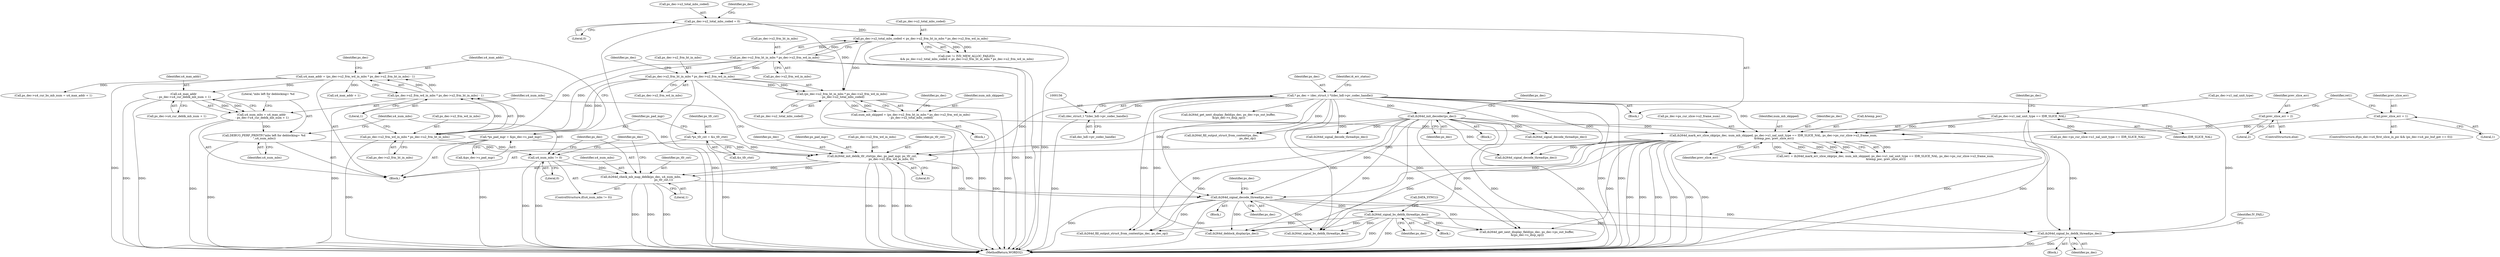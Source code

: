 digraph "0_Android_7554755536019e439433c515eeb44e701fb3bfb2@API" {
"1001789" [label="(Call,ih264d_signal_bs_deblk_thread(ps_dec))"];
"1000896" [label="(Call,ih264d_init_decoder(ps_dec))"];
"1000153" [label="(Call,* ps_dec = (dec_struct_t *)(dec_hdl->pv_codec_handle))"];
"1000155" [label="(Call,(dec_struct_t *)(dec_hdl->pv_codec_handle))"];
"1001514" [label="(Call,ih264d_mark_err_slice_skip(ps_dec, num_mb_skipped, ps_dec->u1_nal_unit_type == IDR_SLICE_NAL, ps_dec->ps_cur_slice->u2_frame_num,\n &temp_poc, prev_slice_err))"];
"1001482" [label="(Call,num_mb_skipped = (ps_dec->u2_frm_ht_in_mbs * ps_dec->u2_frm_wd_in_mbs)\n - ps_dec->u2_total_mbs_coded)"];
"1001484" [label="(Call,(ps_dec->u2_frm_ht_in_mbs * ps_dec->u2_frm_wd_in_mbs)\n - ps_dec->u2_total_mbs_coded)"];
"1001485" [label="(Call,ps_dec->u2_frm_ht_in_mbs * ps_dec->u2_frm_wd_in_mbs)"];
"1001470" [label="(Call,ps_dec->u2_frm_ht_in_mbs * ps_dec->u2_frm_wd_in_mbs)"];
"1001466" [label="(Call,ps_dec->u2_total_mbs_coded < ps_dec->u2_frm_ht_in_mbs * ps_dec->u2_frm_wd_in_mbs)"];
"1000908" [label="(Call,ps_dec->u2_total_mbs_coded = 0)"];
"1001517" [label="(Call,ps_dec->u1_nal_unit_type == IDR_SLICE_NAL)"];
"1001505" [label="(Call,prev_slice_err = 1)"];
"1001509" [label="(Call,prev_slice_err = 2)"];
"1001681" [label="(Call,ih264d_signal_decode_thread(ps_dec))"];
"1001671" [label="(Call,ih264d_check_mb_map_deblk(ps_dec, u4_num_mbs,\n                                                   ps_tfr_cxt,1))"];
"1001647" [label="(Call,ih264d_init_deblk_tfr_ctxt(ps_dec, ps_pad_mgr, ps_tfr_cxt,\n                                           ps_dec->u2_frm_wd_in_mbs, 0))"];
"1001623" [label="(Call,*ps_pad_mgr = &ps_dec->s_pad_mgr)"];
"1001618" [label="(Call,*ps_tfr_cxt = &s_tfr_ctxt)"];
"1001632" [label="(Call,ps_dec->u2_frm_wd_in_mbs * ps_dec->u2_frm_ht_in_mbs)"];
"1001668" [label="(Call,u4_num_mbs != 0)"];
"1001664" [label="(Call,DEBUG_PERF_PRINTF(\"mbs left for deblocking= %d \n\",u4_num_mbs))"];
"1001655" [label="(Call,u4_num_mbs = u4_max_addr\n - ps_dec->u4_cur_deblk_mb_num + 1)"];
"1001657" [label="(Call,u4_max_addr\n - ps_dec->u4_cur_deblk_mb_num + 1)"];
"1001629" [label="(Call,u4_max_addr = (ps_dec->u2_frm_wd_in_mbs * ps_dec->u2_frm_ht_in_mbs) - 1)"];
"1001631" [label="(Call,(ps_dec->u2_frm_wd_in_mbs * ps_dec->u2_frm_ht_in_mbs) - 1)"];
"1001690" [label="(Call,ih264d_signal_bs_deblk_thread(ps_dec))"];
"1001671" [label="(Call,ih264d_check_mb_map_deblk(ps_dec, u4_num_mbs,\n                                                   ps_tfr_cxt,1))"];
"1001686" [label="(Identifier,ps_dec)"];
"1001636" [label="(Call,ps_dec->u2_frm_ht_in_mbs)"];
"1001489" [label="(Call,ps_dec->u2_frm_wd_in_mbs)"];
"1001631" [label="(Call,(ps_dec->u2_frm_wd_in_mbs * ps_dec->u2_frm_ht_in_mbs) - 1)"];
"1001644" [label="(Call,u4_max_addr + 1)"];
"1001470" [label="(Call,ps_dec->u2_frm_ht_in_mbs * ps_dec->u2_frm_wd_in_mbs)"];
"1001665" [label="(Literal,\"mbs left for deblocking= %d \n\")"];
"1001689" [label="(Block,)"];
"1001630" [label="(Identifier,u4_max_addr)"];
"1001585" [label="(Block,)"];
"1000897" [label="(Identifier,ps_dec)"];
"1000912" [label="(Literal,0)"];
"1001873" [label="(Call,ps_dec->ps_cur_slice->u1_nal_unit_type == IDR_SLICE_NAL)"];
"1000713" [label="(Call,ih264d_get_next_display_field(ps_dec, ps_dec->ps_out_buffer,\n &(ps_dec->s_disp_op)))"];
"1001967" [label="(Call,ih264d_signal_bs_deblk_thread(ps_dec))"];
"1000155" [label="(Call,(dec_struct_t *)(dec_hdl->pv_codec_handle))"];
"1001511" [label="(Literal,2)"];
"1001624" [label="(Identifier,ps_pad_mgr)"];
"1001633" [label="(Call,ps_dec->u2_frm_wd_in_mbs)"];
"1001558" [label="(Call,ih264d_signal_decode_thread(ps_dec))"];
"1001642" [label="(Identifier,ps_dec)"];
"1001492" [label="(Call,ps_dec->u2_total_mbs_coded)"];
"1001678" [label="(Identifier,ps_dec)"];
"1001618" [label="(Call,*ps_tfr_cxt = &s_tfr_ctxt)"];
"1001640" [label="(Call,ps_dec->u4_cur_bs_mb_num = u4_max_addr + 1)"];
"1001647" [label="(Call,ih264d_init_deblk_tfr_ctxt(ps_dec, ps_pad_mgr, ps_tfr_cxt,\n                                           ps_dec->u2_frm_wd_in_mbs, 0))"];
"1001790" [label="(Identifier,ps_dec)"];
"1001648" [label="(Identifier,ps_dec)"];
"1001623" [label="(Call,*ps_pad_mgr = &ps_dec->s_pad_mgr)"];
"1001483" [label="(Identifier,num_mb_skipped)"];
"1001667" [label="(ControlStructure,if(u4_num_mbs != 0))"];
"1001675" [label="(Literal,1)"];
"1001515" [label="(Identifier,ps_dec)"];
"1001656" [label="(Identifier,u4_num_mbs)"];
"1001495" [label="(ControlStructure,if(ps_dec->u4_first_slice_in_pic && (ps_dec->u4_pic_buf_got == 0)))"];
"1001690" [label="(Call,ih264d_signal_bs_deblk_thread(ps_dec))"];
"1001845" [label="(Call,ih264d_deblock_display(ps_dec))"];
"1001485" [label="(Call,ps_dec->u2_frm_ht_in_mbs * ps_dec->u2_frm_wd_in_mbs)"];
"1001788" [label="(Block,)"];
"1001474" [label="(Call,ps_dec->u2_frm_wd_in_mbs)"];
"1001649" [label="(Identifier,ps_pad_mgr)"];
"1001513" [label="(Identifier,ret1)"];
"1001674" [label="(Identifier,ps_tfr_cxt)"];
"1001512" [label="(Call,ret1 = ih264d_mark_err_slice_skip(ps_dec, num_mb_skipped, ps_dec->u1_nal_unit_type == IDR_SLICE_NAL, ps_dec->ps_cur_slice->u2_frame_num,\n &temp_poc, prev_slice_err))"];
"1001654" [label="(Literal,0)"];
"1001509" [label="(Call,prev_slice_err = 2)"];
"1001651" [label="(Call,ps_dec->u2_frm_wd_in_mbs)"];
"1001625" [label="(Call,&ps_dec->s_pad_mgr)"];
"1001669" [label="(Identifier,u4_num_mbs)"];
"1000162" [label="(Identifier,i4_err_status)"];
"1001466" [label="(Call,ps_dec->u2_total_mbs_coded < ps_dec->u2_frm_ht_in_mbs * ps_dec->u2_frm_wd_in_mbs)"];
"1001629" [label="(Call,u4_max_addr = (ps_dec->u2_frm_wd_in_mbs * ps_dec->u2_frm_ht_in_mbs) - 1)"];
"1001527" [label="(Call,&temp_poc)"];
"1001682" [label="(Identifier,ps_dec)"];
"1001522" [label="(Call,ps_dec->ps_cur_slice->u2_frame_num)"];
"1001184" [label="(Call,ih264d_signal_decode_thread(ps_dec))"];
"1001505" [label="(Call,prev_slice_err = 1)"];
"1001681" [label="(Call,ih264d_signal_decode_thread(ps_dec))"];
"1000151" [label="(Block,)"];
"1001498" [label="(Identifier,ps_dec)"];
"1001691" [label="(Identifier,ps_dec)"];
"1001477" [label="(Block,)"];
"1000909" [label="(Call,ps_dec->u2_total_mbs_coded)"];
"1001650" [label="(Identifier,ps_tfr_cxt)"];
"1001524" [label="(Identifier,ps_dec)"];
"1001486" [label="(Call,ps_dec->u2_frm_ht_in_mbs)"];
"1000157" [label="(Call,dec_hdl->pv_codec_handle)"];
"1000900" [label="(Identifier,ps_dec)"];
"1001507" [label="(Literal,1)"];
"1001659" [label="(Call,ps_dec->u4_cur_deblk_mb_num + 1)"];
"1000895" [label="(Block,)"];
"1002129" [label="(MethodReturn,WORD32)"];
"1001467" [label="(Call,ps_dec->u2_total_mbs_coded)"];
"1001981" [label="(Call,ih264d_get_next_display_field(ps_dec, ps_dec->ps_out_buffer,\n &(ps_dec->s_disp_op)))"];
"1001672" [label="(Identifier,ps_dec)"];
"1001657" [label="(Call,u4_max_addr\n - ps_dec->u4_cur_deblk_mb_num + 1)"];
"1001664" [label="(Call,DEBUG_PERF_PRINTF(\"mbs left for deblocking= %d \n\",u4_num_mbs))"];
"1001482" [label="(Call,num_mb_skipped = (ps_dec->u2_frm_ht_in_mbs * ps_dec->u2_frm_wd_in_mbs)\n - ps_dec->u2_total_mbs_coded)"];
"1001517" [label="(Call,ps_dec->u1_nal_unit_type == IDR_SLICE_NAL)"];
"1001789" [label="(Call,ih264d_signal_bs_deblk_thread(ps_dec))"];
"1000908" [label="(Call,ps_dec->u2_total_mbs_coded = 0)"];
"1001613" [label="(Block,)"];
"1001670" [label="(Literal,0)"];
"1001692" [label="(Call,DATA_SYNC())"];
"1001668" [label="(Call,u4_num_mbs != 0)"];
"1001792" [label="(Identifier,IV_FAIL)"];
"1001510" [label="(Identifier,prev_slice_err)"];
"1001673" [label="(Identifier,u4_num_mbs)"];
"1001639" [label="(Literal,1)"];
"1001514" [label="(Call,ih264d_mark_err_slice_skip(ps_dec, num_mb_skipped, ps_dec->u1_nal_unit_type == IDR_SLICE_NAL, ps_dec->ps_cur_slice->u2_frame_num,\n &temp_poc, prev_slice_err))"];
"1001508" [label="(ControlStructure,else)"];
"1001529" [label="(Identifier,prev_slice_err)"];
"1001506" [label="(Identifier,prev_slice_err)"];
"1001518" [label="(Call,ps_dec->u1_nal_unit_type)"];
"1001658" [label="(Identifier,u4_max_addr)"];
"1001632" [label="(Call,ps_dec->u2_frm_wd_in_mbs * ps_dec->u2_frm_ht_in_mbs)"];
"1000153" [label="(Call,* ps_dec = (dec_struct_t *)(dec_hdl->pv_codec_handle))"];
"1001521" [label="(Identifier,IDR_SLICE_NAL)"];
"1001620" [label="(Call,&s_tfr_ctxt)"];
"1001516" [label="(Identifier,num_mb_skipped)"];
"1001471" [label="(Call,ps_dec->u2_frm_ht_in_mbs)"];
"1001462" [label="(Call,(ret != IVD_MEM_ALLOC_FAILED)\n && ps_dec->u2_total_mbs_coded < ps_dec->u2_frm_ht_in_mbs * ps_dec->u2_frm_wd_in_mbs)"];
"1001493" [label="(Identifier,ps_dec)"];
"1001666" [label="(Identifier,u4_num_mbs)"];
"1001619" [label="(Identifier,ps_tfr_cxt)"];
"1001248" [label="(Call,ih264d_fill_output_struct_from_context(ps_dec,\n                                                           ps_dec_op))"];
"1001389" [label="(Call,ih264d_signal_decode_thread(ps_dec))"];
"1000154" [label="(Identifier,ps_dec)"];
"1000896" [label="(Call,ih264d_init_decoder(ps_dec))"];
"1000915" [label="(Identifier,ps_dec)"];
"1001484" [label="(Call,(ps_dec->u2_frm_ht_in_mbs * ps_dec->u2_frm_wd_in_mbs)\n - ps_dec->u2_total_mbs_coded)"];
"1001655" [label="(Call,u4_num_mbs = u4_max_addr\n - ps_dec->u4_cur_deblk_mb_num + 1)"];
"1002009" [label="(Call,ih264d_fill_output_struct_from_context(ps_dec, ps_dec_op))"];
"1001789" -> "1001788"  [label="AST: "];
"1001789" -> "1001790"  [label="CFG: "];
"1001790" -> "1001789"  [label="AST: "];
"1001792" -> "1001789"  [label="CFG: "];
"1001789" -> "1002129"  [label="DDG: "];
"1001789" -> "1002129"  [label="DDG: "];
"1000896" -> "1001789"  [label="DDG: "];
"1001514" -> "1001789"  [label="DDG: "];
"1000153" -> "1001789"  [label="DDG: "];
"1001681" -> "1001789"  [label="DDG: "];
"1001690" -> "1001789"  [label="DDG: "];
"1000896" -> "1000895"  [label="AST: "];
"1000896" -> "1000897"  [label="CFG: "];
"1000897" -> "1000896"  [label="AST: "];
"1000900" -> "1000896"  [label="CFG: "];
"1000896" -> "1002129"  [label="DDG: "];
"1000896" -> "1002129"  [label="DDG: "];
"1000153" -> "1000896"  [label="DDG: "];
"1000896" -> "1001184"  [label="DDG: "];
"1000896" -> "1001248"  [label="DDG: "];
"1000896" -> "1001389"  [label="DDG: "];
"1000896" -> "1001514"  [label="DDG: "];
"1000896" -> "1001558"  [label="DDG: "];
"1000896" -> "1001647"  [label="DDG: "];
"1000896" -> "1001681"  [label="DDG: "];
"1000896" -> "1001845"  [label="DDG: "];
"1000896" -> "1001967"  [label="DDG: "];
"1000896" -> "1001981"  [label="DDG: "];
"1000896" -> "1002009"  [label="DDG: "];
"1000153" -> "1000151"  [label="AST: "];
"1000153" -> "1000155"  [label="CFG: "];
"1000154" -> "1000153"  [label="AST: "];
"1000155" -> "1000153"  [label="AST: "];
"1000162" -> "1000153"  [label="CFG: "];
"1000153" -> "1002129"  [label="DDG: "];
"1000153" -> "1002129"  [label="DDG: "];
"1000155" -> "1000153"  [label="DDG: "];
"1000153" -> "1000713"  [label="DDG: "];
"1000153" -> "1001184"  [label="DDG: "];
"1000153" -> "1001248"  [label="DDG: "];
"1000153" -> "1001389"  [label="DDG: "];
"1000153" -> "1001514"  [label="DDG: "];
"1000153" -> "1001558"  [label="DDG: "];
"1000153" -> "1001647"  [label="DDG: "];
"1000153" -> "1001681"  [label="DDG: "];
"1000153" -> "1001845"  [label="DDG: "];
"1000153" -> "1001967"  [label="DDG: "];
"1000153" -> "1001981"  [label="DDG: "];
"1000153" -> "1002009"  [label="DDG: "];
"1000155" -> "1000157"  [label="CFG: "];
"1000156" -> "1000155"  [label="AST: "];
"1000157" -> "1000155"  [label="AST: "];
"1000155" -> "1002129"  [label="DDG: "];
"1001514" -> "1001512"  [label="AST: "];
"1001514" -> "1001529"  [label="CFG: "];
"1001515" -> "1001514"  [label="AST: "];
"1001516" -> "1001514"  [label="AST: "];
"1001517" -> "1001514"  [label="AST: "];
"1001522" -> "1001514"  [label="AST: "];
"1001527" -> "1001514"  [label="AST: "];
"1001529" -> "1001514"  [label="AST: "];
"1001512" -> "1001514"  [label="CFG: "];
"1001514" -> "1002129"  [label="DDG: "];
"1001514" -> "1002129"  [label="DDG: "];
"1001514" -> "1002129"  [label="DDG: "];
"1001514" -> "1002129"  [label="DDG: "];
"1001514" -> "1002129"  [label="DDG: "];
"1001514" -> "1002129"  [label="DDG: "];
"1001514" -> "1001512"  [label="DDG: "];
"1001514" -> "1001512"  [label="DDG: "];
"1001514" -> "1001512"  [label="DDG: "];
"1001514" -> "1001512"  [label="DDG: "];
"1001514" -> "1001512"  [label="DDG: "];
"1001514" -> "1001512"  [label="DDG: "];
"1001482" -> "1001514"  [label="DDG: "];
"1001517" -> "1001514"  [label="DDG: "];
"1001517" -> "1001514"  [label="DDG: "];
"1001505" -> "1001514"  [label="DDG: "];
"1001509" -> "1001514"  [label="DDG: "];
"1001514" -> "1001558"  [label="DDG: "];
"1001514" -> "1001647"  [label="DDG: "];
"1001514" -> "1001681"  [label="DDG: "];
"1001514" -> "1001845"  [label="DDG: "];
"1001514" -> "1001967"  [label="DDG: "];
"1001514" -> "1001981"  [label="DDG: "];
"1001514" -> "1002009"  [label="DDG: "];
"1001482" -> "1001477"  [label="AST: "];
"1001482" -> "1001484"  [label="CFG: "];
"1001483" -> "1001482"  [label="AST: "];
"1001484" -> "1001482"  [label="AST: "];
"1001498" -> "1001482"  [label="CFG: "];
"1001482" -> "1002129"  [label="DDG: "];
"1001484" -> "1001482"  [label="DDG: "];
"1001484" -> "1001482"  [label="DDG: "];
"1001484" -> "1001492"  [label="CFG: "];
"1001485" -> "1001484"  [label="AST: "];
"1001492" -> "1001484"  [label="AST: "];
"1001484" -> "1002129"  [label="DDG: "];
"1001484" -> "1002129"  [label="DDG: "];
"1001485" -> "1001484"  [label="DDG: "];
"1001485" -> "1001484"  [label="DDG: "];
"1001466" -> "1001484"  [label="DDG: "];
"1000908" -> "1001484"  [label="DDG: "];
"1001485" -> "1001489"  [label="CFG: "];
"1001486" -> "1001485"  [label="AST: "];
"1001489" -> "1001485"  [label="AST: "];
"1001493" -> "1001485"  [label="CFG: "];
"1001485" -> "1002129"  [label="DDG: "];
"1001485" -> "1002129"  [label="DDG: "];
"1001470" -> "1001485"  [label="DDG: "];
"1001470" -> "1001485"  [label="DDG: "];
"1001485" -> "1001632"  [label="DDG: "];
"1001485" -> "1001632"  [label="DDG: "];
"1001470" -> "1001466"  [label="AST: "];
"1001470" -> "1001474"  [label="CFG: "];
"1001471" -> "1001470"  [label="AST: "];
"1001474" -> "1001470"  [label="AST: "];
"1001466" -> "1001470"  [label="CFG: "];
"1001470" -> "1002129"  [label="DDG: "];
"1001470" -> "1002129"  [label="DDG: "];
"1001470" -> "1001466"  [label="DDG: "];
"1001470" -> "1001466"  [label="DDG: "];
"1001470" -> "1001632"  [label="DDG: "];
"1001470" -> "1001632"  [label="DDG: "];
"1001466" -> "1001462"  [label="AST: "];
"1001467" -> "1001466"  [label="AST: "];
"1001462" -> "1001466"  [label="CFG: "];
"1001466" -> "1002129"  [label="DDG: "];
"1001466" -> "1002129"  [label="DDG: "];
"1001466" -> "1001462"  [label="DDG: "];
"1001466" -> "1001462"  [label="DDG: "];
"1000908" -> "1001466"  [label="DDG: "];
"1000908" -> "1000151"  [label="AST: "];
"1000908" -> "1000912"  [label="CFG: "];
"1000909" -> "1000908"  [label="AST: "];
"1000912" -> "1000908"  [label="AST: "];
"1000915" -> "1000908"  [label="CFG: "];
"1000908" -> "1002129"  [label="DDG: "];
"1001517" -> "1001521"  [label="CFG: "];
"1001518" -> "1001517"  [label="AST: "];
"1001521" -> "1001517"  [label="AST: "];
"1001524" -> "1001517"  [label="CFG: "];
"1001517" -> "1002129"  [label="DDG: "];
"1001517" -> "1002129"  [label="DDG: "];
"1001517" -> "1001873"  [label="DDG: "];
"1001505" -> "1001495"  [label="AST: "];
"1001505" -> "1001507"  [label="CFG: "];
"1001506" -> "1001505"  [label="AST: "];
"1001507" -> "1001505"  [label="AST: "];
"1001513" -> "1001505"  [label="CFG: "];
"1001509" -> "1001508"  [label="AST: "];
"1001509" -> "1001511"  [label="CFG: "];
"1001510" -> "1001509"  [label="AST: "];
"1001511" -> "1001509"  [label="AST: "];
"1001513" -> "1001509"  [label="CFG: "];
"1001681" -> "1001585"  [label="AST: "];
"1001681" -> "1001682"  [label="CFG: "];
"1001682" -> "1001681"  [label="AST: "];
"1001686" -> "1001681"  [label="CFG: "];
"1001681" -> "1002129"  [label="DDG: "];
"1001681" -> "1002129"  [label="DDG: "];
"1001671" -> "1001681"  [label="DDG: "];
"1001647" -> "1001681"  [label="DDG: "];
"1001681" -> "1001690"  [label="DDG: "];
"1001681" -> "1001845"  [label="DDG: "];
"1001681" -> "1001967"  [label="DDG: "];
"1001681" -> "1001981"  [label="DDG: "];
"1001681" -> "1002009"  [label="DDG: "];
"1001671" -> "1001667"  [label="AST: "];
"1001671" -> "1001675"  [label="CFG: "];
"1001672" -> "1001671"  [label="AST: "];
"1001673" -> "1001671"  [label="AST: "];
"1001674" -> "1001671"  [label="AST: "];
"1001675" -> "1001671"  [label="AST: "];
"1001678" -> "1001671"  [label="CFG: "];
"1001671" -> "1002129"  [label="DDG: "];
"1001671" -> "1002129"  [label="DDG: "];
"1001671" -> "1002129"  [label="DDG: "];
"1001647" -> "1001671"  [label="DDG: "];
"1001647" -> "1001671"  [label="DDG: "];
"1001668" -> "1001671"  [label="DDG: "];
"1001647" -> "1001613"  [label="AST: "];
"1001647" -> "1001654"  [label="CFG: "];
"1001648" -> "1001647"  [label="AST: "];
"1001649" -> "1001647"  [label="AST: "];
"1001650" -> "1001647"  [label="AST: "];
"1001651" -> "1001647"  [label="AST: "];
"1001654" -> "1001647"  [label="AST: "];
"1001656" -> "1001647"  [label="CFG: "];
"1001647" -> "1002129"  [label="DDG: "];
"1001647" -> "1002129"  [label="DDG: "];
"1001647" -> "1002129"  [label="DDG: "];
"1001647" -> "1002129"  [label="DDG: "];
"1001623" -> "1001647"  [label="DDG: "];
"1001618" -> "1001647"  [label="DDG: "];
"1001632" -> "1001647"  [label="DDG: "];
"1001623" -> "1001613"  [label="AST: "];
"1001623" -> "1001625"  [label="CFG: "];
"1001624" -> "1001623"  [label="AST: "];
"1001625" -> "1001623"  [label="AST: "];
"1001630" -> "1001623"  [label="CFG: "];
"1001623" -> "1002129"  [label="DDG: "];
"1001618" -> "1001613"  [label="AST: "];
"1001618" -> "1001620"  [label="CFG: "];
"1001619" -> "1001618"  [label="AST: "];
"1001620" -> "1001618"  [label="AST: "];
"1001624" -> "1001618"  [label="CFG: "];
"1001618" -> "1002129"  [label="DDG: "];
"1001632" -> "1001631"  [label="AST: "];
"1001632" -> "1001636"  [label="CFG: "];
"1001633" -> "1001632"  [label="AST: "];
"1001636" -> "1001632"  [label="AST: "];
"1001639" -> "1001632"  [label="CFG: "];
"1001632" -> "1002129"  [label="DDG: "];
"1001632" -> "1001631"  [label="DDG: "];
"1001632" -> "1001631"  [label="DDG: "];
"1001668" -> "1001667"  [label="AST: "];
"1001668" -> "1001670"  [label="CFG: "];
"1001669" -> "1001668"  [label="AST: "];
"1001670" -> "1001668"  [label="AST: "];
"1001672" -> "1001668"  [label="CFG: "];
"1001678" -> "1001668"  [label="CFG: "];
"1001668" -> "1002129"  [label="DDG: "];
"1001668" -> "1002129"  [label="DDG: "];
"1001664" -> "1001668"  [label="DDG: "];
"1001664" -> "1001613"  [label="AST: "];
"1001664" -> "1001666"  [label="CFG: "];
"1001665" -> "1001664"  [label="AST: "];
"1001666" -> "1001664"  [label="AST: "];
"1001669" -> "1001664"  [label="CFG: "];
"1001664" -> "1002129"  [label="DDG: "];
"1001655" -> "1001664"  [label="DDG: "];
"1001655" -> "1001613"  [label="AST: "];
"1001655" -> "1001657"  [label="CFG: "];
"1001656" -> "1001655"  [label="AST: "];
"1001657" -> "1001655"  [label="AST: "];
"1001665" -> "1001655"  [label="CFG: "];
"1001655" -> "1002129"  [label="DDG: "];
"1001657" -> "1001655"  [label="DDG: "];
"1001657" -> "1001655"  [label="DDG: "];
"1001657" -> "1001659"  [label="CFG: "];
"1001658" -> "1001657"  [label="AST: "];
"1001659" -> "1001657"  [label="AST: "];
"1001657" -> "1002129"  [label="DDG: "];
"1001657" -> "1002129"  [label="DDG: "];
"1001629" -> "1001657"  [label="DDG: "];
"1001629" -> "1001613"  [label="AST: "];
"1001629" -> "1001631"  [label="CFG: "];
"1001630" -> "1001629"  [label="AST: "];
"1001631" -> "1001629"  [label="AST: "];
"1001642" -> "1001629"  [label="CFG: "];
"1001629" -> "1002129"  [label="DDG: "];
"1001631" -> "1001629"  [label="DDG: "];
"1001631" -> "1001629"  [label="DDG: "];
"1001629" -> "1001640"  [label="DDG: "];
"1001629" -> "1001644"  [label="DDG: "];
"1001631" -> "1001639"  [label="CFG: "];
"1001639" -> "1001631"  [label="AST: "];
"1001631" -> "1002129"  [label="DDG: "];
"1001690" -> "1001689"  [label="AST: "];
"1001690" -> "1001691"  [label="CFG: "];
"1001691" -> "1001690"  [label="AST: "];
"1001692" -> "1001690"  [label="CFG: "];
"1001690" -> "1002129"  [label="DDG: "];
"1001690" -> "1002129"  [label="DDG: "];
"1001690" -> "1001845"  [label="DDG: "];
"1001690" -> "1001967"  [label="DDG: "];
"1001690" -> "1001981"  [label="DDG: "];
"1001690" -> "1002009"  [label="DDG: "];
}
